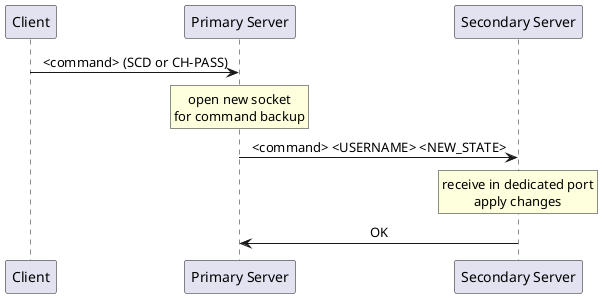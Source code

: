 @startuml command_backup
skinparam sequenceMessageAlign CENTER
skinparam NoteTextAlignment CENTER
participant "Client" as c
participant "Primary Server" as ps
participant "Secondary Server" as ss

c->ps: <command> (SCD or CH-PASS)
rnote over ps
open new socket
for command backup
end note
ps->ss: <command> <USERNAME> <NEW_STATE>
rnote over ss
receive in dedicated port
apply changes
end note
ss->ps: OK

@enduml